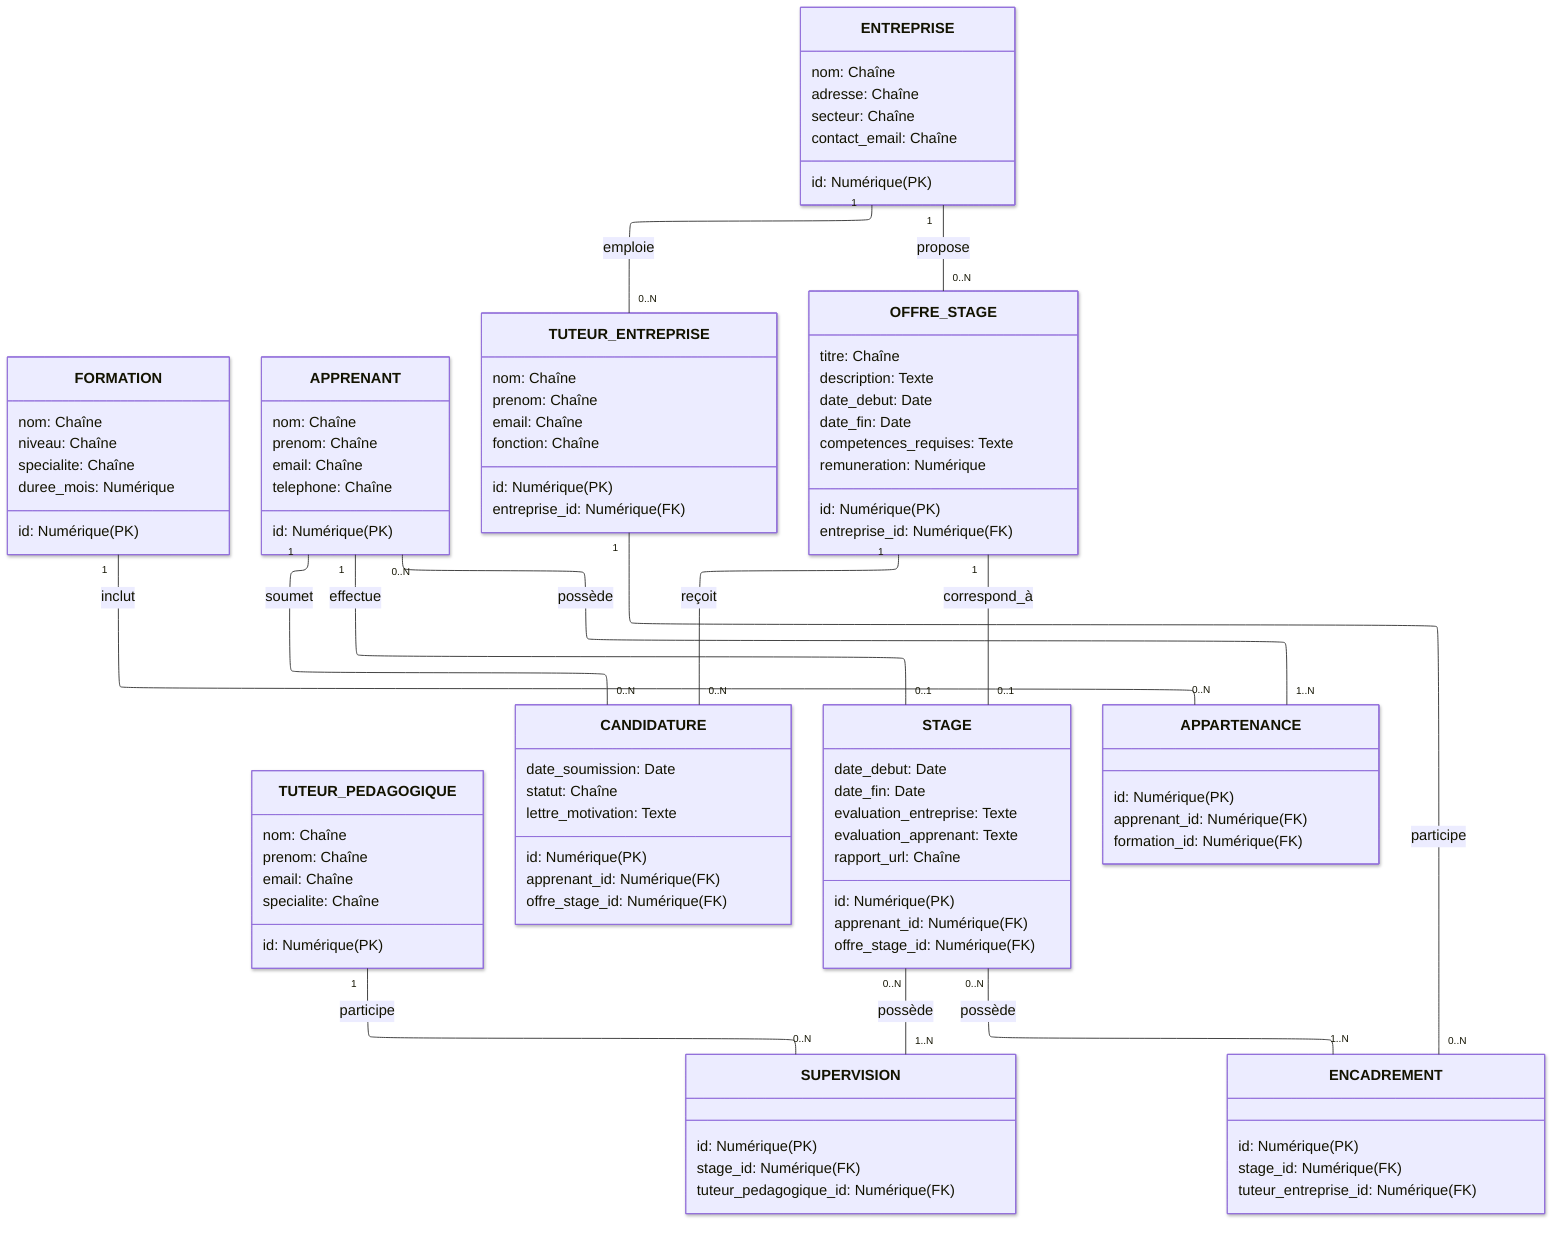 ---
config:
  layout: elk
  look: neo
  theme: mc
---
classDiagram
direction TB
    class FORMATION {
	    nom: Chaîne
	    niveau: Chaîne
	    specialite: Chaîne
	    duree_mois: Numérique
	    id: Numérique(PK)
    }
    class APPRENANT {
	    nom: Chaîne
	    prenom: Chaîne
	    email: Chaîne
	    telephone: Chaîne
	    id: Numérique(PK)
    }
    class ENTREPRISE {
	    nom: Chaîne
	    adresse: Chaîne
	    secteur: Chaîne
	    contact_email: Chaîne
	    id: Numérique(PK)
    }
    class TUTEUR_PEDAGOGIQUE {
	    nom: Chaîne
	    prenom: Chaîne
	    email: Chaîne
	    specialite: Chaîne
	    id: Numérique(PK)
    }
    class TUTEUR_ENTREPRISE {
	    nom: Chaîne
	    prenom: Chaîne
	    email: Chaîne
	    fonction: Chaîne
	    id: Numérique(PK)
	    entreprise_id: Numérique(FK)
    }
    class OFFRE_STAGE {
	    titre: Chaîne
	    description: Texte
	    date_debut: Date
	    date_fin: Date
	    competences_requises: Texte
	    remuneration: Numérique
	    id: Numérique(PK)
	    entreprise_id: Numérique(FK)
    }
    class CANDIDATURE {
	    date_soumission: Date
	    statut: Chaîne
	    lettre_motivation: Texte
	    id: Numérique(PK)
	    apprenant_id: Numérique(FK)
	    offre_stage_id: Numérique(FK)
    }
    class STAGE {
	    date_debut: Date
	    date_fin: Date
	    evaluation_entreprise: Texte
	    evaluation_apprenant: Texte
	    rapport_url: Chaîne
	    id: Numérique(PK)
	    apprenant_id: Numérique(FK)
	    offre_stage_id: Numérique(FK)
    }
    class SUPERVISION {
	    id: Numérique(PK)
	    stage_id: Numérique(FK)
	    tuteur_pedagogique_id: Numérique(FK)
    }
    class ENCADREMENT {
	    id: Numérique(PK)
	    stage_id: Numérique(FK)
	    tuteur_entreprise_id: Numérique(FK)
    }
    class APPARTENANCE {
	    id: Numérique(PK)
	    apprenant_id: Numérique(FK)
	    formation_id: Numérique(FK)
    }
    ENTREPRISE "1" -- "0..N" TUTEUR_ENTREPRISE : emploie
    ENTREPRISE "1" -- "0..N" OFFRE_STAGE : propose
    APPRENANT "1" -- "0..N" CANDIDATURE : soumet
    OFFRE_STAGE "1" -- "0..N" CANDIDATURE : reçoit
    APPRENANT "1" -- "0..1" STAGE : effectue
    OFFRE_STAGE "1" -- "0..1" STAGE : correspond_à
    STAGE "0..N" -- "1..N" SUPERVISION : possède
    TUTEUR_PEDAGOGIQUE "1" -- "0..N" SUPERVISION : participe
    STAGE "0..N" -- "1..N" ENCADREMENT : possède
    TUTEUR_ENTREPRISE "1" -- "0..N" ENCADREMENT : participe
    APPRENANT "0..N" -- "1..N" APPARTENANCE : possède
    FORMATION "1" -- "0..N" APPARTENANCE : inclut